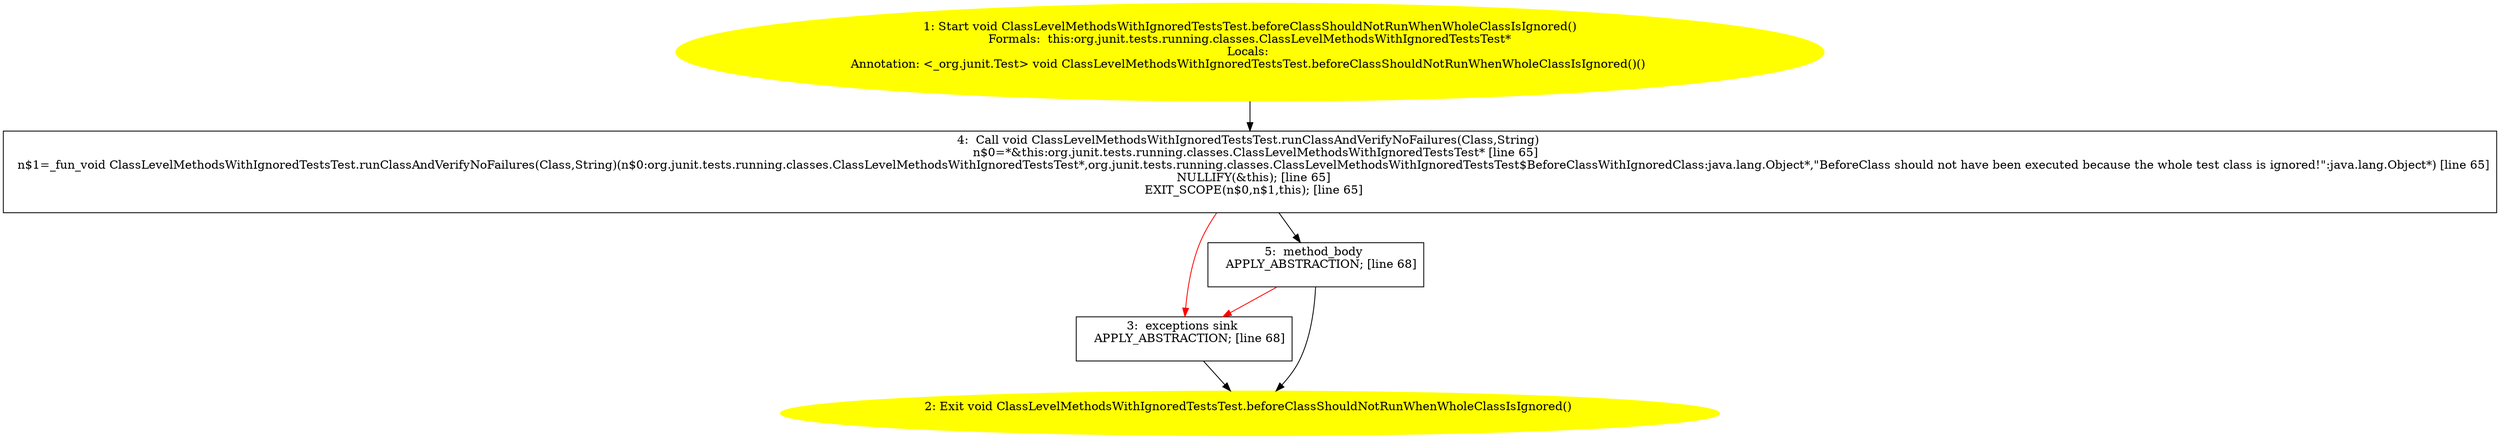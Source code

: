 /* @generated */
digraph cfg {
"org.junit.tests.running.classes.ClassLevelMethodsWithIgnoredTestsTest.beforeClassShouldNotRunWhenWho.c4de13e4d05b45bdab48d67fd4bb0a21_1" [label="1: Start void ClassLevelMethodsWithIgnoredTestsTest.beforeClassShouldNotRunWhenWholeClassIsIgnored()\nFormals:  this:org.junit.tests.running.classes.ClassLevelMethodsWithIgnoredTestsTest*\nLocals: \nAnnotation: <_org.junit.Test> void ClassLevelMethodsWithIgnoredTestsTest.beforeClassShouldNotRunWhenWholeClassIsIgnored()() \n  " color=yellow style=filled]
	

	 "org.junit.tests.running.classes.ClassLevelMethodsWithIgnoredTestsTest.beforeClassShouldNotRunWhenWho.c4de13e4d05b45bdab48d67fd4bb0a21_1" -> "org.junit.tests.running.classes.ClassLevelMethodsWithIgnoredTestsTest.beforeClassShouldNotRunWhenWho.c4de13e4d05b45bdab48d67fd4bb0a21_4" ;
"org.junit.tests.running.classes.ClassLevelMethodsWithIgnoredTestsTest.beforeClassShouldNotRunWhenWho.c4de13e4d05b45bdab48d67fd4bb0a21_2" [label="2: Exit void ClassLevelMethodsWithIgnoredTestsTest.beforeClassShouldNotRunWhenWholeClassIsIgnored() \n  " color=yellow style=filled]
	

"org.junit.tests.running.classes.ClassLevelMethodsWithIgnoredTestsTest.beforeClassShouldNotRunWhenWho.c4de13e4d05b45bdab48d67fd4bb0a21_3" [label="3:  exceptions sink \n   APPLY_ABSTRACTION; [line 68]\n " shape="box"]
	

	 "org.junit.tests.running.classes.ClassLevelMethodsWithIgnoredTestsTest.beforeClassShouldNotRunWhenWho.c4de13e4d05b45bdab48d67fd4bb0a21_3" -> "org.junit.tests.running.classes.ClassLevelMethodsWithIgnoredTestsTest.beforeClassShouldNotRunWhenWho.c4de13e4d05b45bdab48d67fd4bb0a21_2" ;
"org.junit.tests.running.classes.ClassLevelMethodsWithIgnoredTestsTest.beforeClassShouldNotRunWhenWho.c4de13e4d05b45bdab48d67fd4bb0a21_4" [label="4:  Call void ClassLevelMethodsWithIgnoredTestsTest.runClassAndVerifyNoFailures(Class,String) \n   n$0=*&this:org.junit.tests.running.classes.ClassLevelMethodsWithIgnoredTestsTest* [line 65]\n  n$1=_fun_void ClassLevelMethodsWithIgnoredTestsTest.runClassAndVerifyNoFailures(Class,String)(n$0:org.junit.tests.running.classes.ClassLevelMethodsWithIgnoredTestsTest*,org.junit.tests.running.classes.ClassLevelMethodsWithIgnoredTestsTest$BeforeClassWithIgnoredClass:java.lang.Object*,\"BeforeClass should not have been executed because the whole test class is ignored!\":java.lang.Object*) [line 65]\n  NULLIFY(&this); [line 65]\n  EXIT_SCOPE(n$0,n$1,this); [line 65]\n " shape="box"]
	

	 "org.junit.tests.running.classes.ClassLevelMethodsWithIgnoredTestsTest.beforeClassShouldNotRunWhenWho.c4de13e4d05b45bdab48d67fd4bb0a21_4" -> "org.junit.tests.running.classes.ClassLevelMethodsWithIgnoredTestsTest.beforeClassShouldNotRunWhenWho.c4de13e4d05b45bdab48d67fd4bb0a21_5" ;
	 "org.junit.tests.running.classes.ClassLevelMethodsWithIgnoredTestsTest.beforeClassShouldNotRunWhenWho.c4de13e4d05b45bdab48d67fd4bb0a21_4" -> "org.junit.tests.running.classes.ClassLevelMethodsWithIgnoredTestsTest.beforeClassShouldNotRunWhenWho.c4de13e4d05b45bdab48d67fd4bb0a21_3" [color="red" ];
"org.junit.tests.running.classes.ClassLevelMethodsWithIgnoredTestsTest.beforeClassShouldNotRunWhenWho.c4de13e4d05b45bdab48d67fd4bb0a21_5" [label="5:  method_body \n   APPLY_ABSTRACTION; [line 68]\n " shape="box"]
	

	 "org.junit.tests.running.classes.ClassLevelMethodsWithIgnoredTestsTest.beforeClassShouldNotRunWhenWho.c4de13e4d05b45bdab48d67fd4bb0a21_5" -> "org.junit.tests.running.classes.ClassLevelMethodsWithIgnoredTestsTest.beforeClassShouldNotRunWhenWho.c4de13e4d05b45bdab48d67fd4bb0a21_2" ;
	 "org.junit.tests.running.classes.ClassLevelMethodsWithIgnoredTestsTest.beforeClassShouldNotRunWhenWho.c4de13e4d05b45bdab48d67fd4bb0a21_5" -> "org.junit.tests.running.classes.ClassLevelMethodsWithIgnoredTestsTest.beforeClassShouldNotRunWhenWho.c4de13e4d05b45bdab48d67fd4bb0a21_3" [color="red" ];
}
